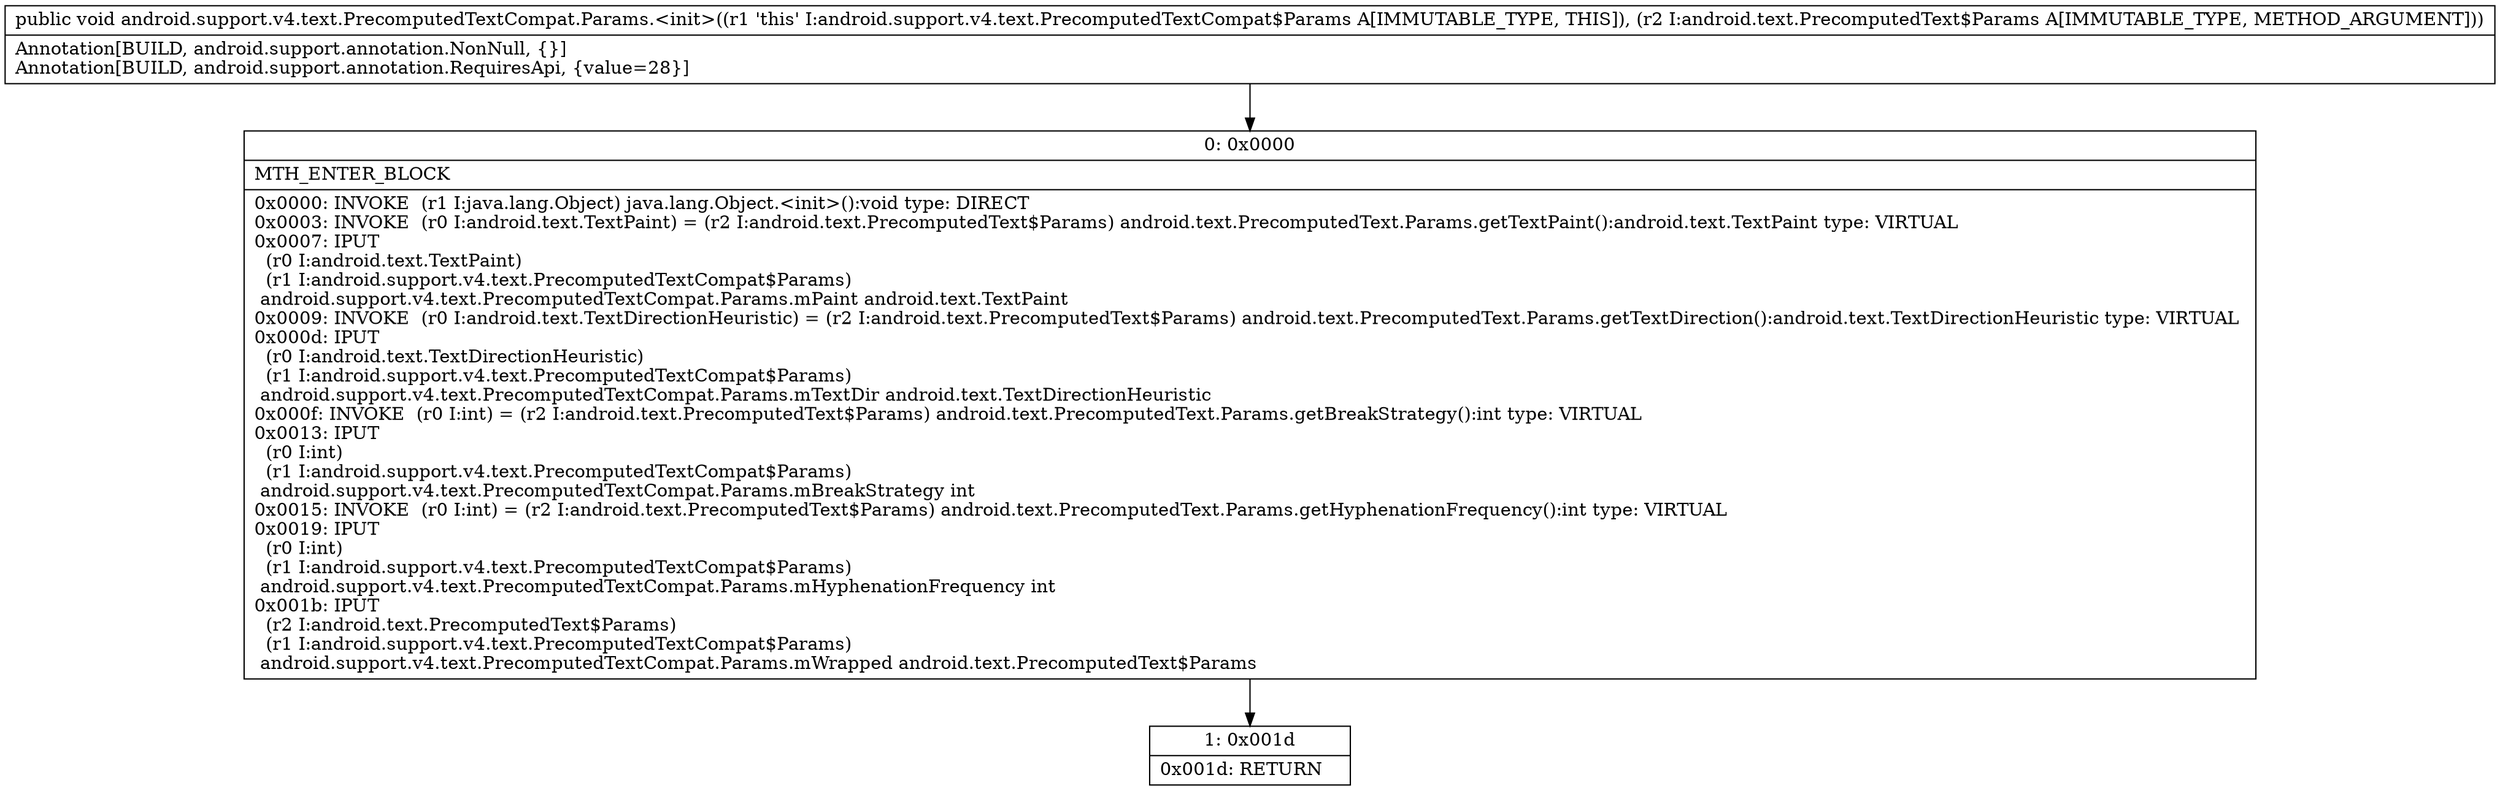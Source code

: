 digraph "CFG forandroid.support.v4.text.PrecomputedTextCompat.Params.\<init\>(Landroid\/text\/PrecomputedText$Params;)V" {
Node_0 [shape=record,label="{0\:\ 0x0000|MTH_ENTER_BLOCK\l|0x0000: INVOKE  (r1 I:java.lang.Object) java.lang.Object.\<init\>():void type: DIRECT \l0x0003: INVOKE  (r0 I:android.text.TextPaint) = (r2 I:android.text.PrecomputedText$Params) android.text.PrecomputedText.Params.getTextPaint():android.text.TextPaint type: VIRTUAL \l0x0007: IPUT  \l  (r0 I:android.text.TextPaint)\l  (r1 I:android.support.v4.text.PrecomputedTextCompat$Params)\l android.support.v4.text.PrecomputedTextCompat.Params.mPaint android.text.TextPaint \l0x0009: INVOKE  (r0 I:android.text.TextDirectionHeuristic) = (r2 I:android.text.PrecomputedText$Params) android.text.PrecomputedText.Params.getTextDirection():android.text.TextDirectionHeuristic type: VIRTUAL \l0x000d: IPUT  \l  (r0 I:android.text.TextDirectionHeuristic)\l  (r1 I:android.support.v4.text.PrecomputedTextCompat$Params)\l android.support.v4.text.PrecomputedTextCompat.Params.mTextDir android.text.TextDirectionHeuristic \l0x000f: INVOKE  (r0 I:int) = (r2 I:android.text.PrecomputedText$Params) android.text.PrecomputedText.Params.getBreakStrategy():int type: VIRTUAL \l0x0013: IPUT  \l  (r0 I:int)\l  (r1 I:android.support.v4.text.PrecomputedTextCompat$Params)\l android.support.v4.text.PrecomputedTextCompat.Params.mBreakStrategy int \l0x0015: INVOKE  (r0 I:int) = (r2 I:android.text.PrecomputedText$Params) android.text.PrecomputedText.Params.getHyphenationFrequency():int type: VIRTUAL \l0x0019: IPUT  \l  (r0 I:int)\l  (r1 I:android.support.v4.text.PrecomputedTextCompat$Params)\l android.support.v4.text.PrecomputedTextCompat.Params.mHyphenationFrequency int \l0x001b: IPUT  \l  (r2 I:android.text.PrecomputedText$Params)\l  (r1 I:android.support.v4.text.PrecomputedTextCompat$Params)\l android.support.v4.text.PrecomputedTextCompat.Params.mWrapped android.text.PrecomputedText$Params \l}"];
Node_1 [shape=record,label="{1\:\ 0x001d|0x001d: RETURN   \l}"];
MethodNode[shape=record,label="{public void android.support.v4.text.PrecomputedTextCompat.Params.\<init\>((r1 'this' I:android.support.v4.text.PrecomputedTextCompat$Params A[IMMUTABLE_TYPE, THIS]), (r2 I:android.text.PrecomputedText$Params A[IMMUTABLE_TYPE, METHOD_ARGUMENT]))  | Annotation[BUILD, android.support.annotation.NonNull, \{\}]\lAnnotation[BUILD, android.support.annotation.RequiresApi, \{value=28\}]\l}"];
MethodNode -> Node_0;
Node_0 -> Node_1;
}

